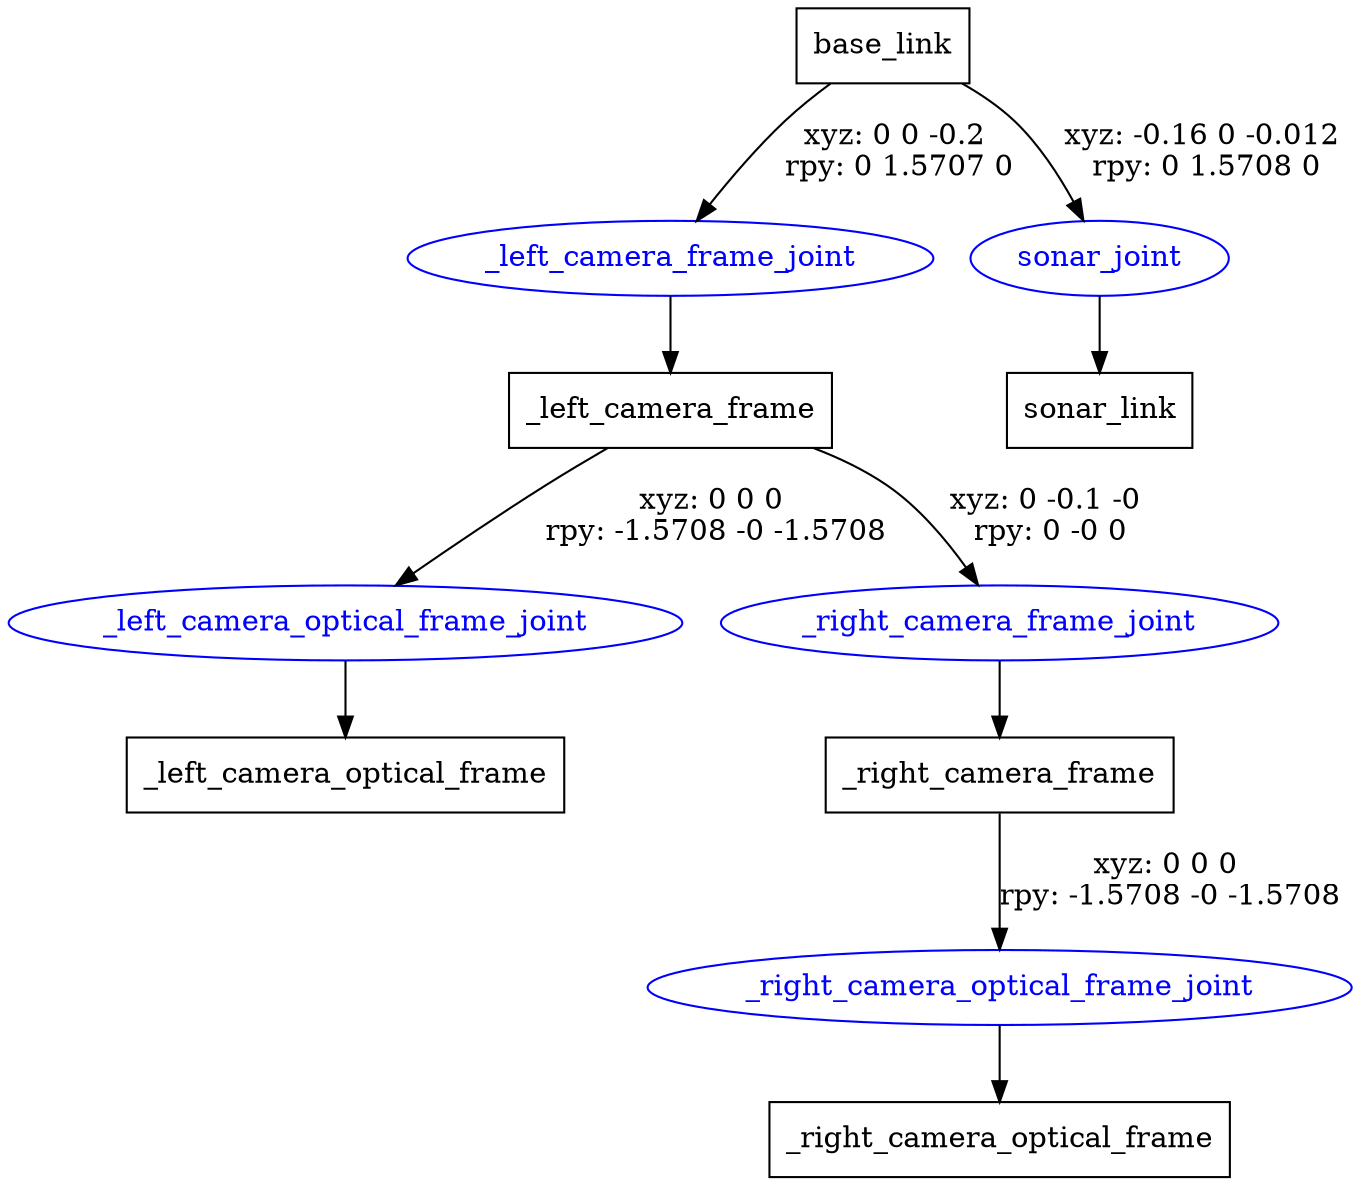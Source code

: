 digraph G {
node [shape=box];
"base_link" [label="base_link"];
"_left_camera_frame" [label="_left_camera_frame"];
"_left_camera_optical_frame" [label="_left_camera_optical_frame"];
"_right_camera_frame" [label="_right_camera_frame"];
"_right_camera_optical_frame" [label="_right_camera_optical_frame"];
"sonar_link" [label="sonar_link"];
node [shape=ellipse, color=blue, fontcolor=blue];
"base_link" -> "_left_camera_frame_joint" [label="xyz: 0 0 -0.2 \nrpy: 0 1.5707 0"]
"_left_camera_frame_joint" -> "_left_camera_frame"
"_left_camera_frame" -> "_left_camera_optical_frame_joint" [label="xyz: 0 0 0 \nrpy: -1.5708 -0 -1.5708"]
"_left_camera_optical_frame_joint" -> "_left_camera_optical_frame"
"_left_camera_frame" -> "_right_camera_frame_joint" [label="xyz: 0 -0.1 -0 \nrpy: 0 -0 0"]
"_right_camera_frame_joint" -> "_right_camera_frame"
"_right_camera_frame" -> "_right_camera_optical_frame_joint" [label="xyz: 0 0 0 \nrpy: -1.5708 -0 -1.5708"]
"_right_camera_optical_frame_joint" -> "_right_camera_optical_frame"
"base_link" -> "sonar_joint" [label="xyz: -0.16 0 -0.012 \nrpy: 0 1.5708 0"]
"sonar_joint" -> "sonar_link"
}
